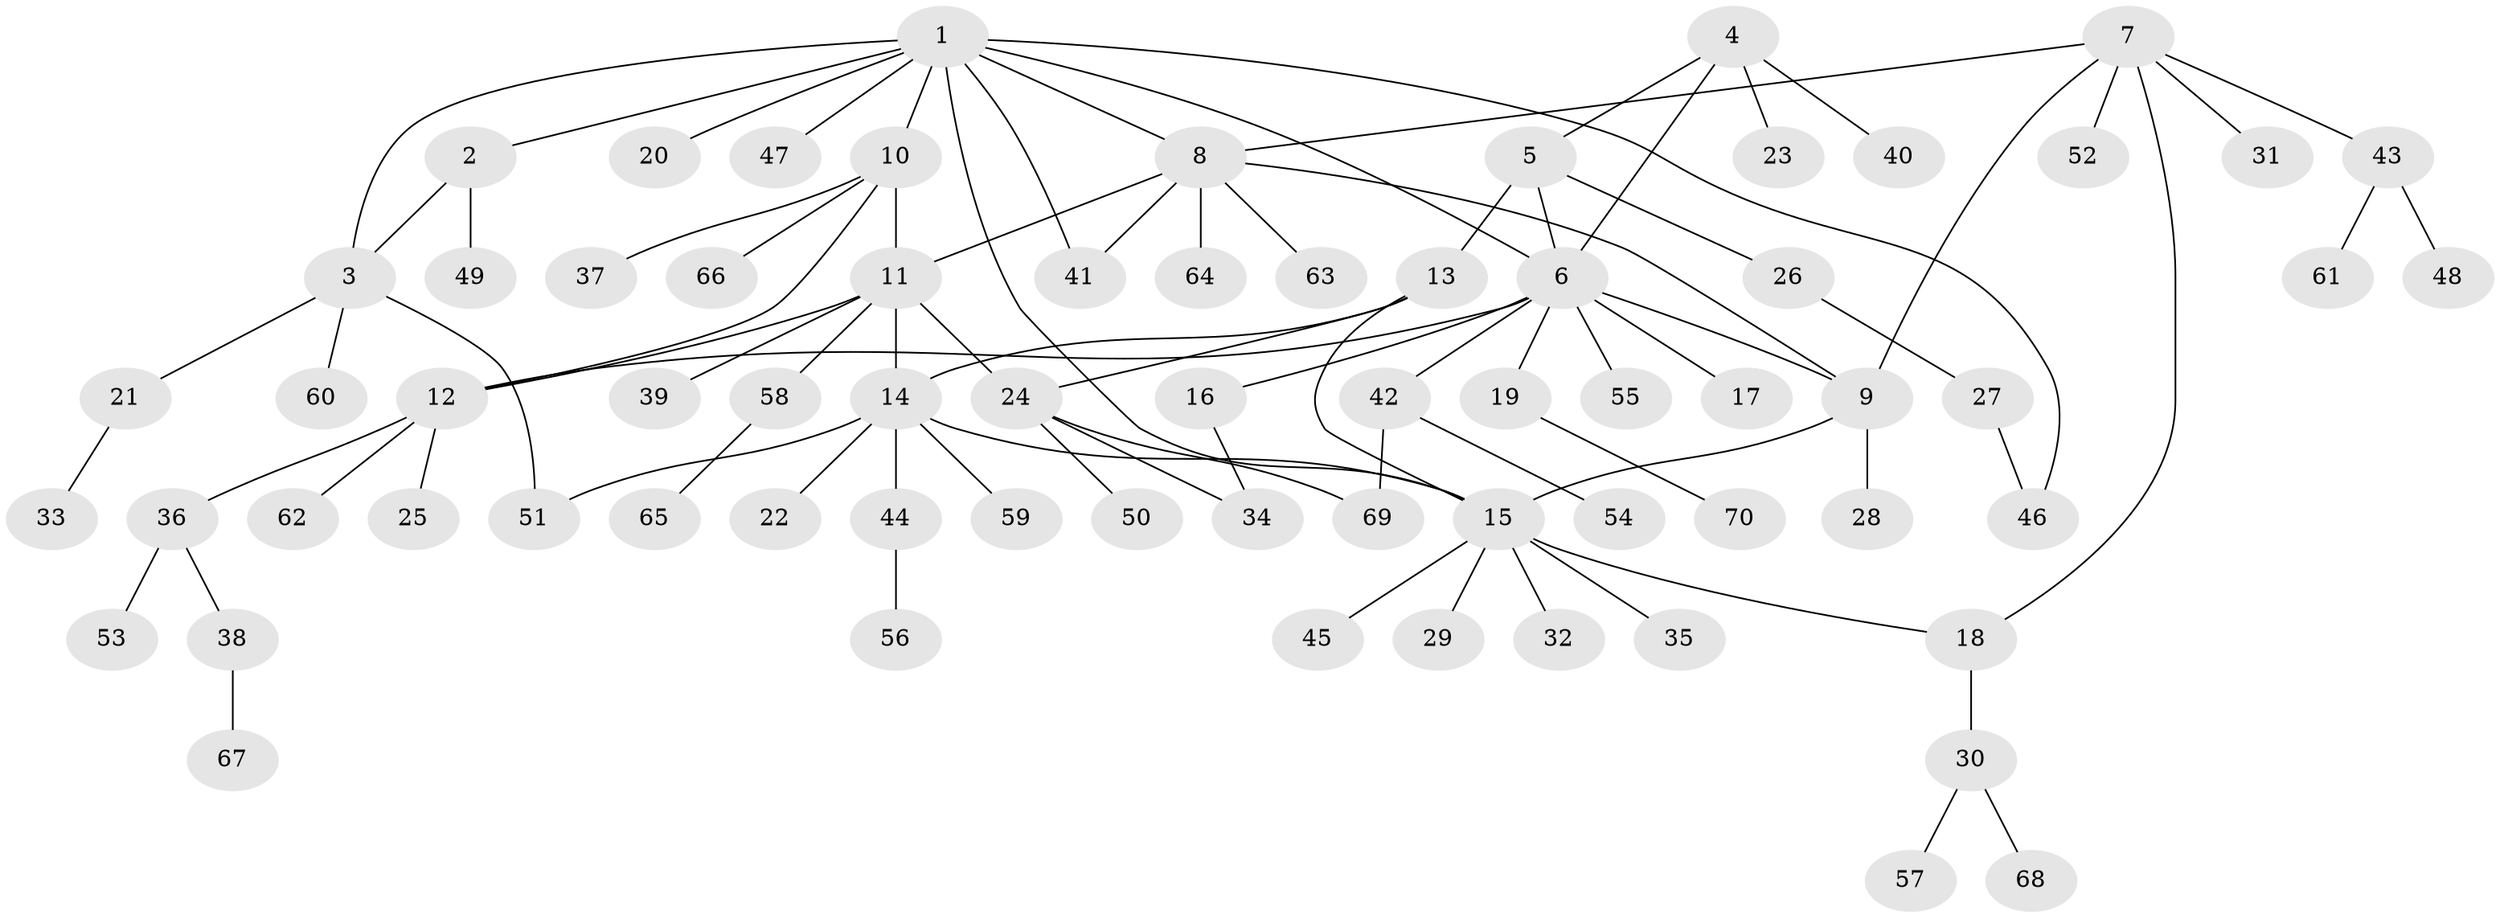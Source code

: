// coarse degree distribution, {13: 0.02040816326530612, 2: 0.12244897959183673, 4: 0.061224489795918366, 3: 0.08163265306122448, 10: 0.04081632653061224, 8: 0.04081632653061224, 7: 0.02040816326530612, 1: 0.5918367346938775, 5: 0.02040816326530612}
// Generated by graph-tools (version 1.1) at 2025/24/03/03/25 07:24:15]
// undirected, 70 vertices, 87 edges
graph export_dot {
graph [start="1"]
  node [color=gray90,style=filled];
  1;
  2;
  3;
  4;
  5;
  6;
  7;
  8;
  9;
  10;
  11;
  12;
  13;
  14;
  15;
  16;
  17;
  18;
  19;
  20;
  21;
  22;
  23;
  24;
  25;
  26;
  27;
  28;
  29;
  30;
  31;
  32;
  33;
  34;
  35;
  36;
  37;
  38;
  39;
  40;
  41;
  42;
  43;
  44;
  45;
  46;
  47;
  48;
  49;
  50;
  51;
  52;
  53;
  54;
  55;
  56;
  57;
  58;
  59;
  60;
  61;
  62;
  63;
  64;
  65;
  66;
  67;
  68;
  69;
  70;
  1 -- 2;
  1 -- 3;
  1 -- 6;
  1 -- 8;
  1 -- 10;
  1 -- 15;
  1 -- 20;
  1 -- 41;
  1 -- 46;
  1 -- 47;
  2 -- 3;
  2 -- 49;
  3 -- 21;
  3 -- 51;
  3 -- 60;
  4 -- 5;
  4 -- 6;
  4 -- 23;
  4 -- 40;
  5 -- 6;
  5 -- 13;
  5 -- 26;
  6 -- 9;
  6 -- 12;
  6 -- 16;
  6 -- 17;
  6 -- 19;
  6 -- 42;
  6 -- 55;
  7 -- 8;
  7 -- 9;
  7 -- 18;
  7 -- 31;
  7 -- 43;
  7 -- 52;
  8 -- 9;
  8 -- 11;
  8 -- 41;
  8 -- 63;
  8 -- 64;
  9 -- 15;
  9 -- 28;
  10 -- 11;
  10 -- 12;
  10 -- 37;
  10 -- 66;
  11 -- 12;
  11 -- 14;
  11 -- 24;
  11 -- 39;
  11 -- 58;
  12 -- 25;
  12 -- 36;
  12 -- 62;
  13 -- 14;
  13 -- 15;
  13 -- 24;
  14 -- 15;
  14 -- 22;
  14 -- 44;
  14 -- 51;
  14 -- 59;
  15 -- 18;
  15 -- 29;
  15 -- 32;
  15 -- 35;
  15 -- 45;
  16 -- 34;
  18 -- 30;
  19 -- 70;
  21 -- 33;
  24 -- 34;
  24 -- 50;
  24 -- 69;
  26 -- 27;
  27 -- 46;
  30 -- 57;
  30 -- 68;
  36 -- 38;
  36 -- 53;
  38 -- 67;
  42 -- 54;
  42 -- 69;
  43 -- 48;
  43 -- 61;
  44 -- 56;
  58 -- 65;
}
